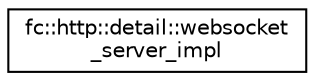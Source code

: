 digraph "Graphical Class Hierarchy"
{
  edge [fontname="Helvetica",fontsize="10",labelfontname="Helvetica",labelfontsize="10"];
  node [fontname="Helvetica",fontsize="10",shape=record];
  rankdir="LR";
  Node0 [label="fc::http::detail::websocket\l_server_impl",height=0.2,width=0.4,color="black", fillcolor="white", style="filled",URL="$classfc_1_1http_1_1detail_1_1websocket__server__impl.html"];
}
